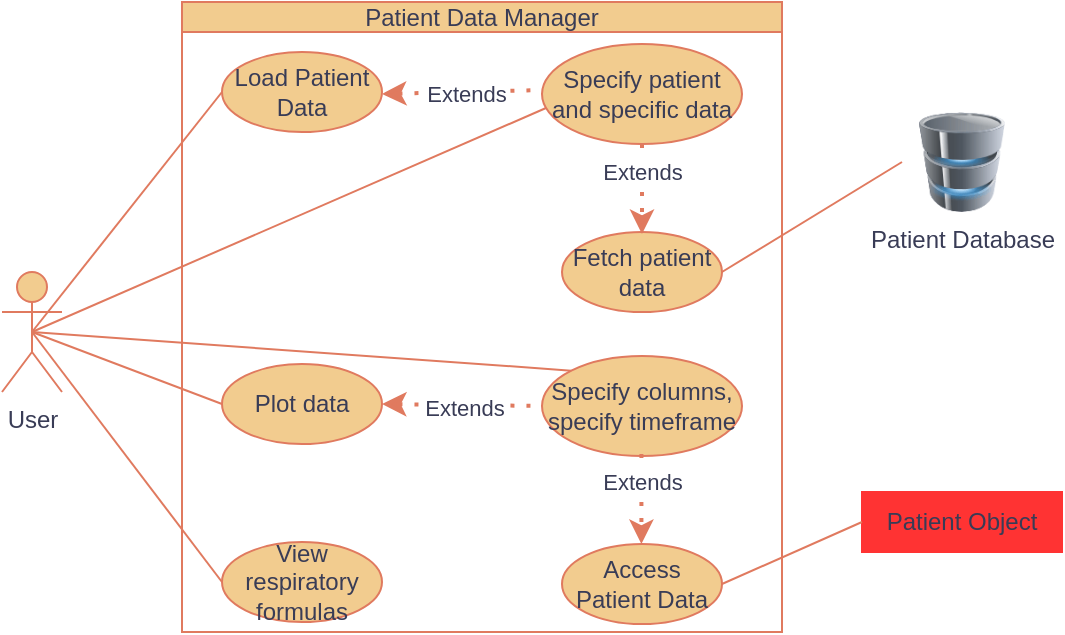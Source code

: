 <mxfile version="21.0.6" type="github">
  <diagram name="Page-1" id="r1GY_eLcgTqDMvgVIPzA">
    <mxGraphModel dx="1434" dy="756" grid="1" gridSize="10" guides="1" tooltips="1" connect="1" arrows="1" fold="1" page="1" pageScale="1" pageWidth="827" pageHeight="1169" math="0" shadow="0">
      <root>
        <mxCell id="0" />
        <mxCell id="1" parent="0" />
        <mxCell id="A14agAg5B1HZ6i1Dt_m2-2" value="User" style="shape=umlActor;verticalLabelPosition=bottom;verticalAlign=top;html=1;outlineConnect=0;labelBackgroundColor=none;fillColor=#F2CC8F;strokeColor=#E07A5F;fontColor=#393C56;" parent="1" vertex="1">
          <mxGeometry x="120" y="330" width="30" height="60" as="geometry" />
        </mxCell>
        <mxCell id="A14agAg5B1HZ6i1Dt_m2-3" value="Patient Database" style="image;html=1;image=img/lib/clip_art/computers/Database_128x128.png;labelBackgroundColor=none;fillColor=#F2CC8F;strokeColor=#E07A5F;fontColor=#393C56;" parent="1" vertex="1">
          <mxGeometry x="570" y="250" width="60" height="50" as="geometry" />
        </mxCell>
        <mxCell id="A14agAg5B1HZ6i1Dt_m2-4" value="" style="rounded=0;whiteSpace=wrap;html=1;labelBackgroundColor=none;fillColor=#FFFFFF;strokeColor=#E07A5F;fontColor=#393C56;" parent="1" vertex="1">
          <mxGeometry x="210" y="195" width="300" height="315" as="geometry" />
        </mxCell>
        <mxCell id="A14agAg5B1HZ6i1Dt_m2-5" value="Patient Data Manager" style="rounded=0;whiteSpace=wrap;html=1;labelBackgroundColor=none;fillColor=#F2CC8F;strokeColor=#E07A5F;fontColor=#393C56;" parent="1" vertex="1">
          <mxGeometry x="210" y="195" width="300" height="15" as="geometry" />
        </mxCell>
        <mxCell id="A14agAg5B1HZ6i1Dt_m2-6" value="Load Patient Data" style="ellipse;whiteSpace=wrap;html=1;strokeColor=#E07A5F;fontColor=#393C56;fillColor=#F2CC8F;" parent="1" vertex="1">
          <mxGeometry x="230" y="220" width="80" height="40" as="geometry" />
        </mxCell>
        <mxCell id="A14agAg5B1HZ6i1Dt_m2-7" value="Specify patient and specific data" style="ellipse;whiteSpace=wrap;html=1;strokeColor=#E07A5F;fontColor=#393C56;fillColor=#F2CC8F;" parent="1" vertex="1">
          <mxGeometry x="390" y="216" width="100" height="50" as="geometry" />
        </mxCell>
        <mxCell id="A14agAg5B1HZ6i1Dt_m2-8" value="Plot data" style="ellipse;whiteSpace=wrap;html=1;strokeColor=#E07A5F;fontColor=#393C56;fillColor=#F2CC8F;" parent="1" vertex="1">
          <mxGeometry x="230" y="376" width="80" height="40" as="geometry" />
        </mxCell>
        <mxCell id="A14agAg5B1HZ6i1Dt_m2-9" value="Specify columns, specify timeframe" style="ellipse;whiteSpace=wrap;html=1;strokeColor=#E07A5F;fontColor=#393C56;fillColor=#F2CC8F;" parent="1" vertex="1">
          <mxGeometry x="390" y="372" width="100" height="50" as="geometry" />
        </mxCell>
        <mxCell id="A14agAg5B1HZ6i1Dt_m2-10" value="View respiratory formulas" style="ellipse;whiteSpace=wrap;html=1;strokeColor=#E07A5F;fontColor=#393C56;fillColor=#F2CC8F;" parent="1" vertex="1">
          <mxGeometry x="230" y="465" width="80" height="40" as="geometry" />
        </mxCell>
        <mxCell id="A14agAg5B1HZ6i1Dt_m2-11" value="" style="endArrow=none;html=1;rounded=0;strokeColor=#E07A5F;fontColor=#393C56;fillColor=#F2CC8F;exitX=0.5;exitY=0.5;exitDx=0;exitDy=0;exitPerimeter=0;entryX=0;entryY=0.5;entryDx=0;entryDy=0;endFill=0;" parent="1" source="A14agAg5B1HZ6i1Dt_m2-2" target="A14agAg5B1HZ6i1Dt_m2-6" edge="1">
          <mxGeometry width="50" height="50" relative="1" as="geometry">
            <mxPoint x="390" y="380" as="sourcePoint" />
            <mxPoint x="440" y="330" as="targetPoint" />
          </mxGeometry>
        </mxCell>
        <mxCell id="A14agAg5B1HZ6i1Dt_m2-12" value="" style="endArrow=none;html=1;rounded=0;strokeColor=#E07A5F;fontColor=#393C56;fillColor=#F2CC8F;exitX=0.5;exitY=0.5;exitDx=0;exitDy=0;exitPerimeter=0;entryX=0;entryY=0.5;entryDx=0;entryDy=0;" parent="1" source="A14agAg5B1HZ6i1Dt_m2-2" target="A14agAg5B1HZ6i1Dt_m2-8" edge="1">
          <mxGeometry width="50" height="50" relative="1" as="geometry">
            <mxPoint x="390" y="380" as="sourcePoint" />
            <mxPoint x="440" y="330" as="targetPoint" />
          </mxGeometry>
        </mxCell>
        <mxCell id="A14agAg5B1HZ6i1Dt_m2-13" value="Patient Object" style="rounded=0;whiteSpace=wrap;html=1;strokeColor=#FF3333;fontColor=#393C56;fillColor=#FF3333;" parent="1" vertex="1">
          <mxGeometry x="550" y="440" width="100" height="30" as="geometry" />
        </mxCell>
        <mxCell id="A14agAg5B1HZ6i1Dt_m2-14" value="Extends" style="endArrow=none;dashed=1;html=1;dashPattern=1 3;strokeWidth=2;rounded=0;strokeColor=#E07A5F;fontColor=#393C56;fillColor=#F2CC8F;exitX=1;exitY=0.675;exitDx=0;exitDy=0;exitPerimeter=0;startArrow=classic;startFill=1;entryX=0;entryY=0.5;entryDx=0;entryDy=0;" parent="1" edge="1">
          <mxGeometry x="0.04" y="-1" width="50" height="50" relative="1" as="geometry">
            <mxPoint x="310" y="241" as="sourcePoint" />
            <mxPoint x="390" y="239" as="targetPoint" />
            <mxPoint as="offset" />
          </mxGeometry>
        </mxCell>
        <mxCell id="A14agAg5B1HZ6i1Dt_m2-15" value="Extends" style="endArrow=none;dashed=1;html=1;dashPattern=1 3;strokeWidth=2;rounded=0;strokeColor=#E07A5F;fontColor=#393C56;fillColor=#F2CC8F;exitX=1;exitY=0.5;exitDx=0;exitDy=0;startArrow=classic;startFill=1;entryX=0;entryY=0.5;entryDx=0;entryDy=0;" parent="1" source="A14agAg5B1HZ6i1Dt_m2-8" target="A14agAg5B1HZ6i1Dt_m2-9" edge="1">
          <mxGeometry x="0.04" y="-1" width="50" height="50" relative="1" as="geometry">
            <mxPoint x="310" y="381" as="sourcePoint" />
            <mxPoint x="390" y="379" as="targetPoint" />
            <mxPoint as="offset" />
          </mxGeometry>
        </mxCell>
        <mxCell id="A14agAg5B1HZ6i1Dt_m2-16" value="" style="endArrow=none;html=1;rounded=0;strokeColor=#E07A5F;fontColor=#393C56;fillColor=#F2CC8F;exitX=0.5;exitY=0.5;exitDx=0;exitDy=0;exitPerimeter=0;entryX=0.02;entryY=0.64;entryDx=0;entryDy=0;entryPerimeter=0;" parent="1" source="A14agAg5B1HZ6i1Dt_m2-2" target="A14agAg5B1HZ6i1Dt_m2-7" edge="1">
          <mxGeometry width="50" height="50" relative="1" as="geometry">
            <mxPoint x="390" y="380" as="sourcePoint" />
            <mxPoint x="440" y="330" as="targetPoint" />
          </mxGeometry>
        </mxCell>
        <mxCell id="A14agAg5B1HZ6i1Dt_m2-17" value="" style="endArrow=none;html=1;rounded=0;strokeColor=#E07A5F;fontColor=#393C56;fillColor=#F2CC8F;exitX=0.5;exitY=0.5;exitDx=0;exitDy=0;exitPerimeter=0;entryX=0;entryY=0;entryDx=0;entryDy=0;" parent="1" source="A14agAg5B1HZ6i1Dt_m2-2" target="A14agAg5B1HZ6i1Dt_m2-9" edge="1">
          <mxGeometry width="50" height="50" relative="1" as="geometry">
            <mxPoint x="390" y="380" as="sourcePoint" />
            <mxPoint x="440" y="330" as="targetPoint" />
          </mxGeometry>
        </mxCell>
        <mxCell id="A14agAg5B1HZ6i1Dt_m2-18" value="" style="endArrow=none;html=1;rounded=0;strokeColor=#E07A5F;fontColor=#393C56;fillColor=#F2CC8F;exitX=0.5;exitY=0.5;exitDx=0;exitDy=0;exitPerimeter=0;entryX=0;entryY=0.5;entryDx=0;entryDy=0;" parent="1" source="A14agAg5B1HZ6i1Dt_m2-2" target="A14agAg5B1HZ6i1Dt_m2-10" edge="1">
          <mxGeometry width="50" height="50" relative="1" as="geometry">
            <mxPoint x="390" y="380" as="sourcePoint" />
            <mxPoint x="440" y="330" as="targetPoint" />
          </mxGeometry>
        </mxCell>
        <mxCell id="A14agAg5B1HZ6i1Dt_m2-19" value="Fetch patient data" style="ellipse;whiteSpace=wrap;html=1;strokeColor=#E07A5F;fontColor=#393C56;fillColor=#F2CC8F;" parent="1" vertex="1">
          <mxGeometry x="400" y="310" width="80" height="40" as="geometry" />
        </mxCell>
        <mxCell id="A14agAg5B1HZ6i1Dt_m2-21" value="" style="endArrow=none;html=1;rounded=0;strokeColor=#E07A5F;fontColor=#393C56;fillColor=#F2CC8F;exitX=1;exitY=0.5;exitDx=0;exitDy=0;entryX=0;entryY=0.5;entryDx=0;entryDy=0;" parent="1" source="A14agAg5B1HZ6i1Dt_m2-19" target="A14agAg5B1HZ6i1Dt_m2-3" edge="1">
          <mxGeometry width="50" height="50" relative="1" as="geometry">
            <mxPoint x="390" y="380" as="sourcePoint" />
            <mxPoint x="440" y="330" as="targetPoint" />
          </mxGeometry>
        </mxCell>
        <mxCell id="A14agAg5B1HZ6i1Dt_m2-22" value="Extends" style="endArrow=classic;dashed=1;html=1;dashPattern=1 3;strokeWidth=2;rounded=0;strokeColor=#E07A5F;fontColor=#393C56;fillColor=#F2CC8F;entryX=0.5;entryY=0;entryDx=0;entryDy=0;endFill=1;exitX=0.5;exitY=1;exitDx=0;exitDy=0;" parent="1" source="A14agAg5B1HZ6i1Dt_m2-7" edge="1">
          <mxGeometry x="-0.409" width="50" height="50" relative="1" as="geometry">
            <mxPoint x="440" y="280" as="sourcePoint" />
            <mxPoint x="440" y="311" as="targetPoint" />
            <mxPoint as="offset" />
          </mxGeometry>
        </mxCell>
        <mxCell id="A14agAg5B1HZ6i1Dt_m2-25" value="Access Patient Data" style="ellipse;whiteSpace=wrap;html=1;strokeColor=#E07A5F;fontColor=#393C56;fillColor=#F2CC8F;" parent="1" vertex="1">
          <mxGeometry x="400" y="466" width="80" height="40" as="geometry" />
        </mxCell>
        <mxCell id="A14agAg5B1HZ6i1Dt_m2-26" value="Extends" style="endArrow=classic;dashed=1;html=1;dashPattern=1 3;strokeWidth=2;rounded=0;strokeColor=#E07A5F;fontColor=#393C56;fillColor=#F2CC8F;entryX=0.5;entryY=0;entryDx=0;entryDy=0;endFill=1;exitX=0.5;exitY=1;exitDx=0;exitDy=0;" parent="1" edge="1">
          <mxGeometry x="-0.409" width="50" height="50" relative="1" as="geometry">
            <mxPoint x="439.71" y="421" as="sourcePoint" />
            <mxPoint x="439.71" y="466" as="targetPoint" />
            <mxPoint as="offset" />
          </mxGeometry>
        </mxCell>
        <mxCell id="A14agAg5B1HZ6i1Dt_m2-28" value="" style="endArrow=none;html=1;rounded=0;strokeColor=#E07A5F;fontColor=#393C56;fillColor=#F2CC8F;exitX=1;exitY=0.5;exitDx=0;exitDy=0;entryX=0;entryY=0.5;entryDx=0;entryDy=0;" parent="1" source="A14agAg5B1HZ6i1Dt_m2-25" target="A14agAg5B1HZ6i1Dt_m2-13" edge="1">
          <mxGeometry width="50" height="50" relative="1" as="geometry">
            <mxPoint x="350" y="390" as="sourcePoint" />
            <mxPoint x="400" y="340" as="targetPoint" />
          </mxGeometry>
        </mxCell>
      </root>
    </mxGraphModel>
  </diagram>
</mxfile>
